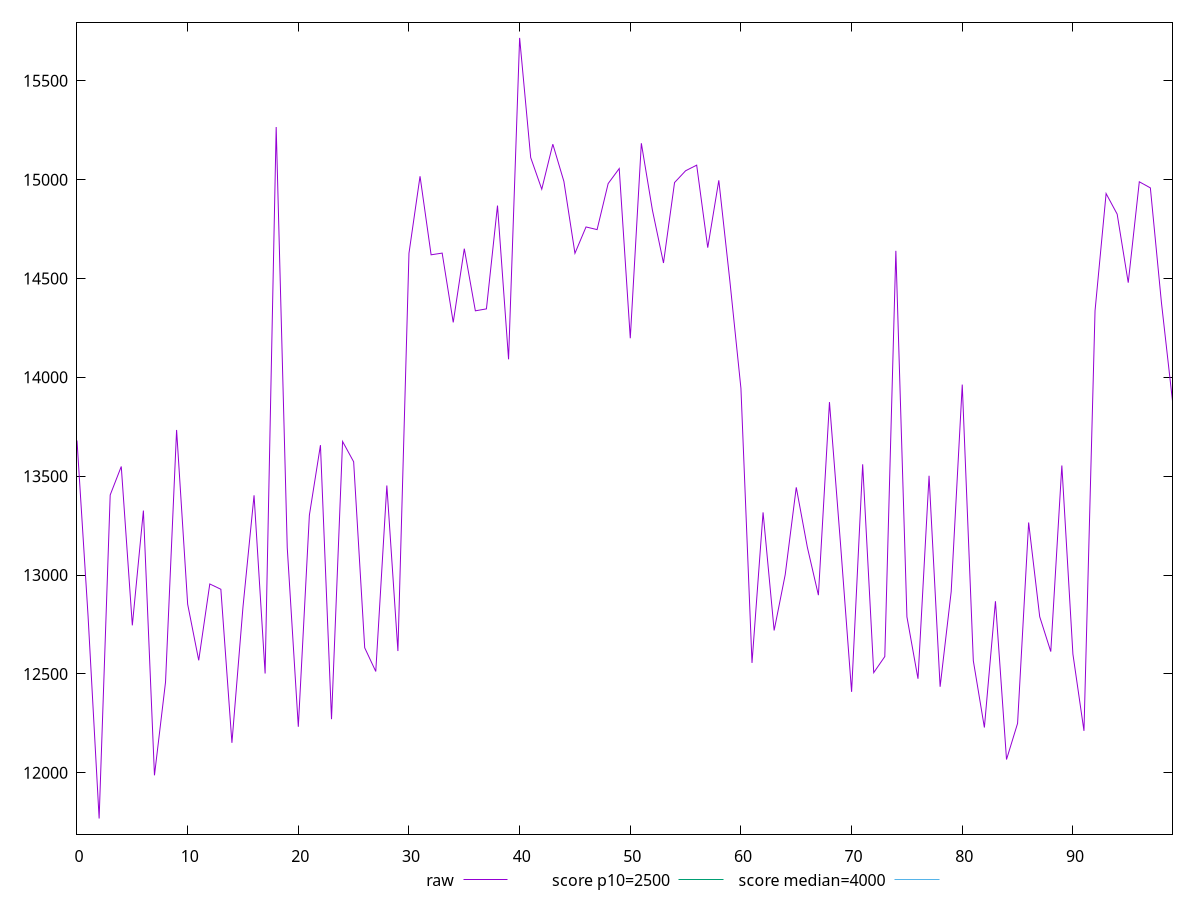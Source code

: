 reset

$raw <<EOF
0 13680.659000000003
1 12792.160000000002
2 11768.957999999999
3 13405.276
4 13549.292000000001
5 12745.922499999999
6 13326.470000000001
7 11987.407
8 12458.805999999997
9 13734.050000000003
10 12852.815999999999
11 12568.934
12 12955.1025
13 12928.310000000001
14 12151.704000000003
15 12838.872999999996
16 13403.524000000001
17 12502.2195
18 15266.2525
19 13138.4535
20 12232.868
21 13303.008000000002
22 13657.266000000001
23 12271.443999999998
24 13675.807999999997
25 13573.164
26 12632.409
27 12512.649999999998
28 13453.148999999998
29 12615.942
30 14627.600999999999
31 15017.085000000001
32 14619.825999999997
33 14628.461
34 14277.8635
35 14650.902000000004
36 14336.553
37 14346.337500000003
38 14868.649000000001
39 14091.229000000003
40 15716.718500000003
41 15111.62
42 14951.574
43 15179.329
44 14991.019
45 14627.515000000001
46 14760.651999999998
47 14747.242499999998
48 14980.0145
49 15055.985
50 14197.823000000002
51 15184.006999999998
52 14845.773000000001
53 14578.452500000001
54 14985.213
55 15044.894499999999
56 15073.234499999999
57 14656.077999999998
58 14996.553499999998
59 14487.033
60 13944.150999999998
61 12555.788999999997
62 13317.161999999997
63 12719.975999999999
64 13002.0105
65 13443.800999999998
66 13141.426
67 12898.593
68 13874.957000000002
69 13157.249999999998
70 12409.476499999999
71 13560.22
72 12506.730999999996
73 12587.962
74 14639.942500000001
75 12789.033
76 12475.832000000002
77 13502.345000000001
78 12435.241
79 12916.09
80 13963.458999999999
81 12566.876999999997
82 12229.232999999997
83 12867.832000000002
84 12067.374999999998
85 12250.122
86 13265.933000000003
87 12789.624999999998
88 12613.154000000002
89 13554.415999999997
90 12600.614
91 12212.267999999996
92 14336.7045
93 14929.516000000003
94 14825.452999999998
95 14478.836
96 14989.088
97 14958.183000000005
98 14378.317
99 13880.783999999998
EOF

set key outside below
set xrange [0:99]
set yrange [11690.002789999999:15795.673710000003]
set trange [11690.002789999999:15795.673710000003]
set terminal svg size 640, 500 enhanced background rgb 'white'
set output "reprap/largest-contentful-paint/samples/pages+cached+noexternal/raw/values.svg"

plot $raw title "raw" with line, \
     2500 title "score p10=2500", \
     4000 title "score median=4000"

reset
